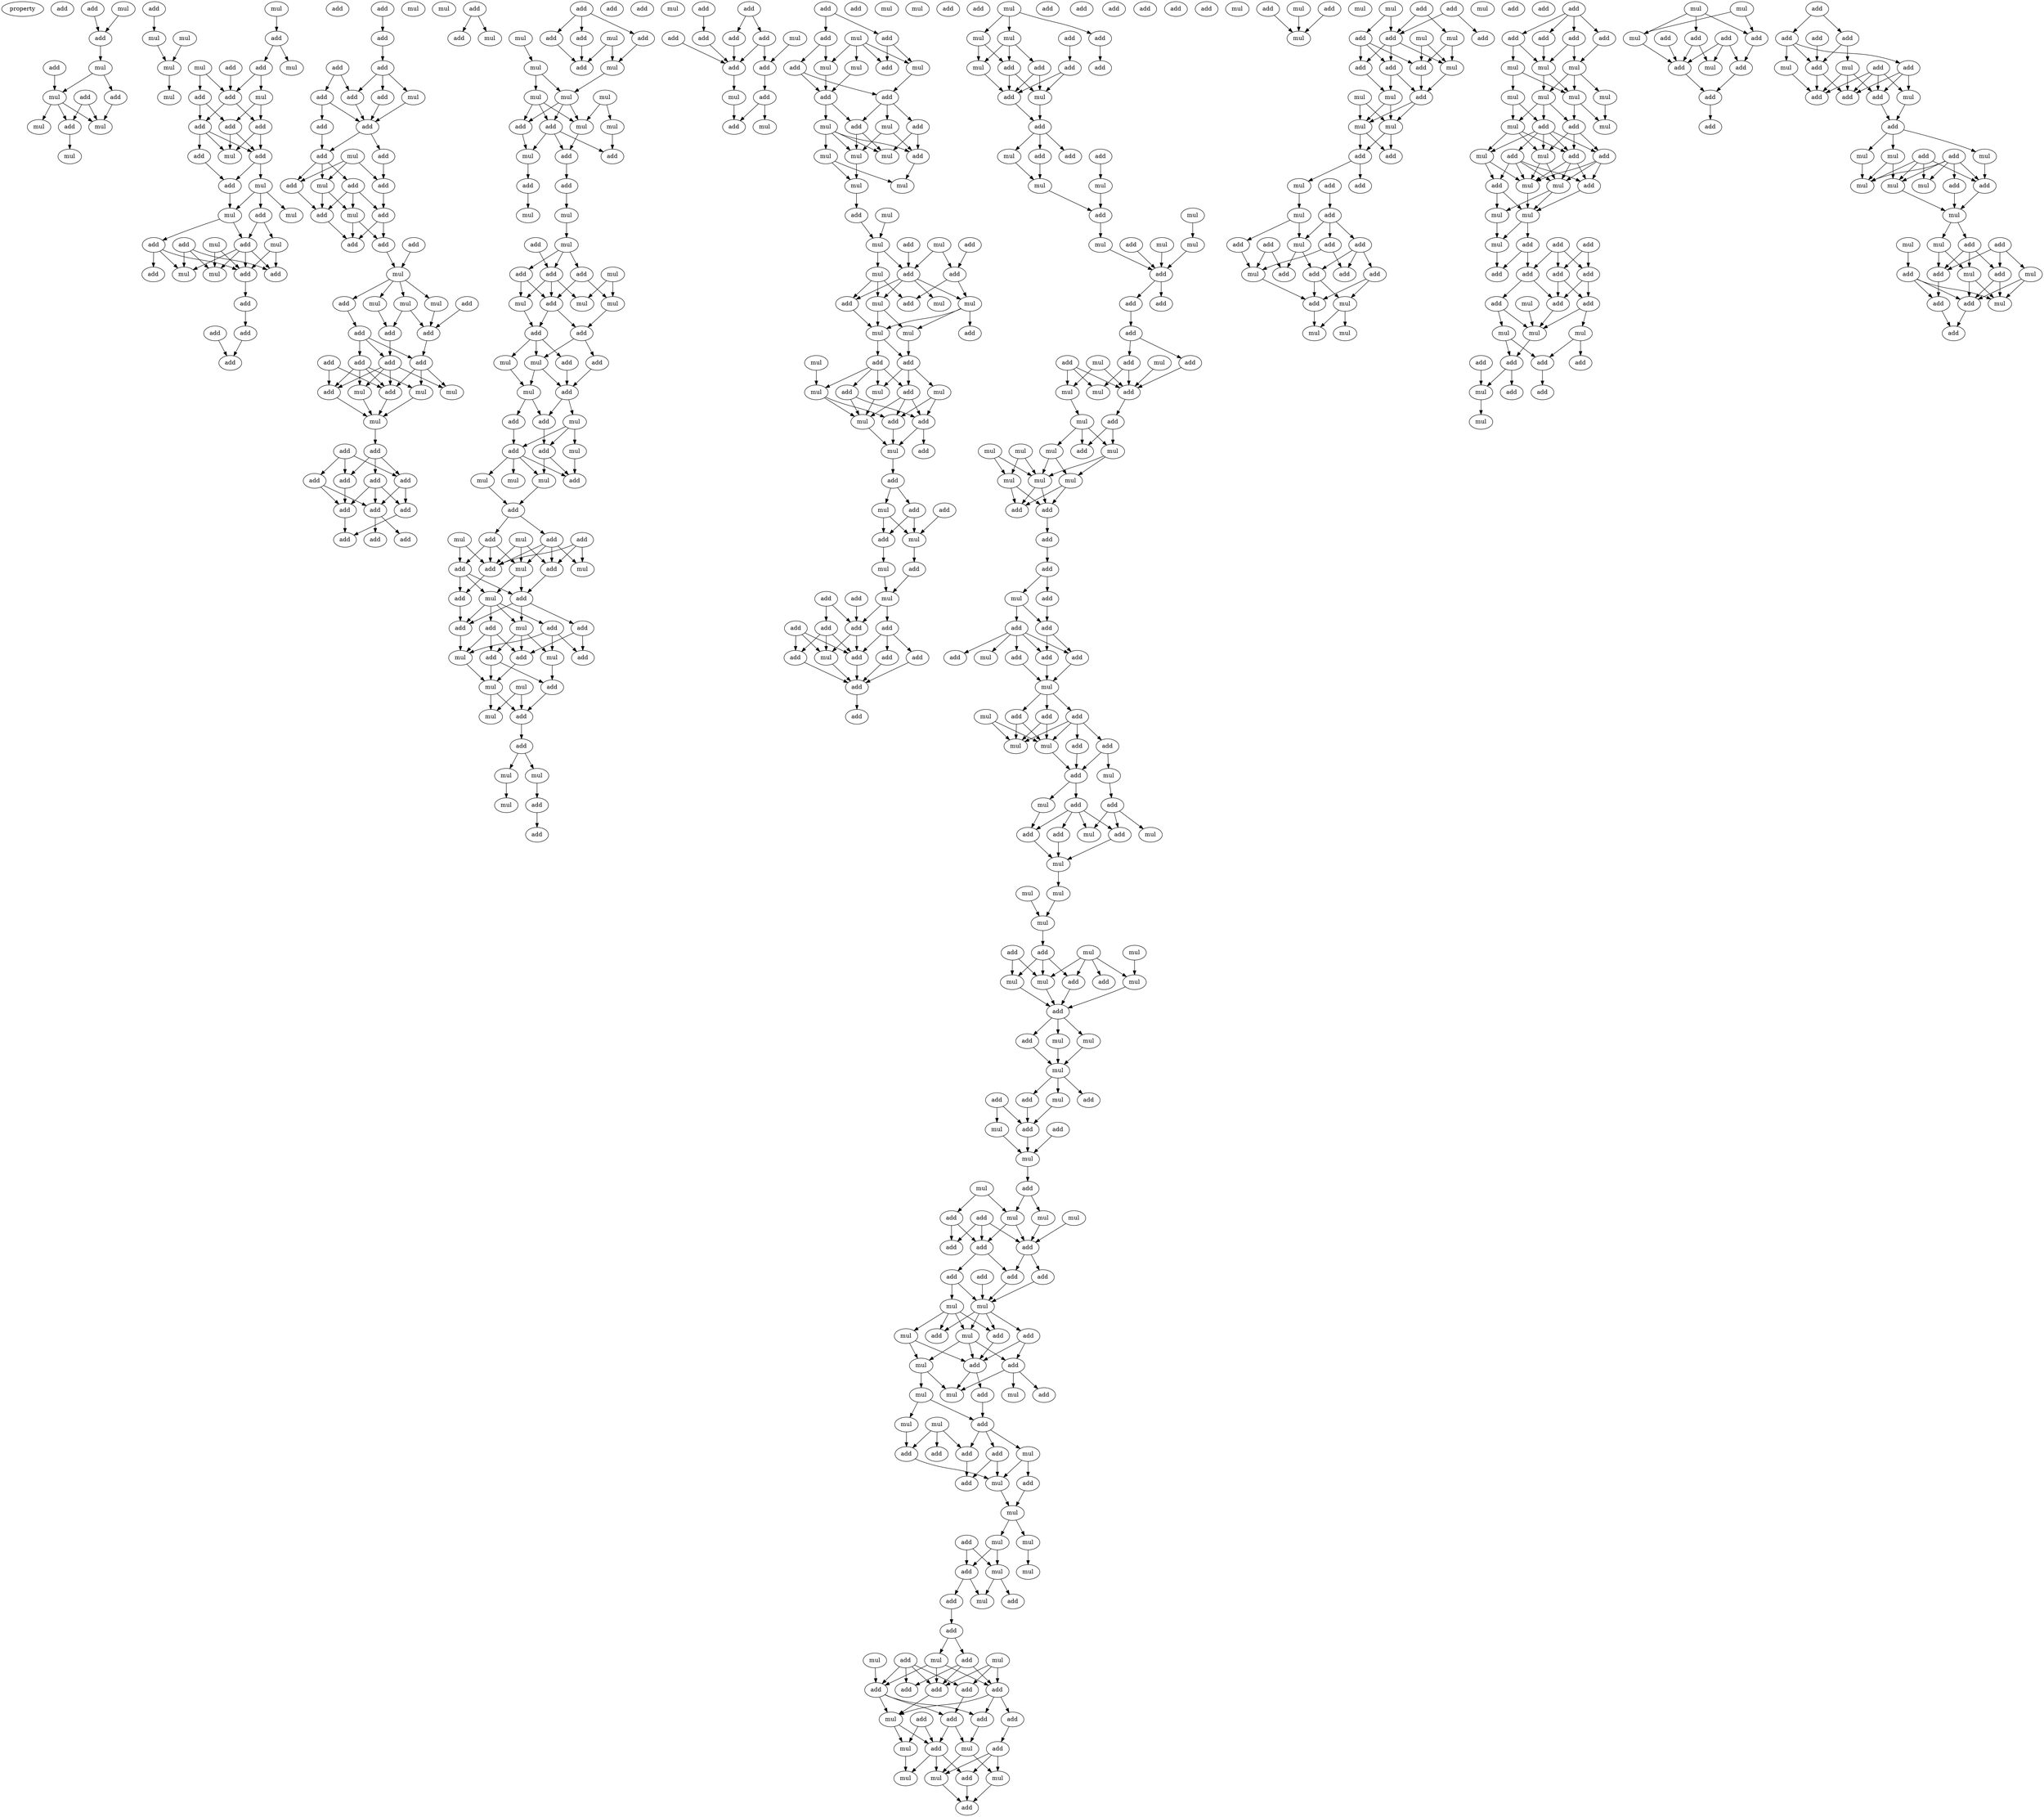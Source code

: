 digraph {
    node [fontcolor=black]
    property [mul=2,lf=1.2]
    0 [ label = add ];
    1 [ label = add ];
    2 [ label = mul ];
    3 [ label = add ];
    4 [ label = mul ];
    5 [ label = add ];
    6 [ label = mul ];
    7 [ label = add ];
    8 [ label = add ];
    9 [ label = mul ];
    10 [ label = mul ];
    11 [ label = add ];
    12 [ label = mul ];
    13 [ label = add ];
    14 [ label = mul ];
    15 [ label = mul ];
    16 [ label = mul ];
    17 [ label = mul ];
    18 [ label = add ];
    19 [ label = add ];
    20 [ label = mul ];
    21 [ label = add ];
    22 [ label = mul ];
    23 [ label = add ];
    24 [ label = mul ];
    25 [ label = add ];
    26 [ label = mul ];
    27 [ label = add ];
    28 [ label = add ];
    29 [ label = add ];
    30 [ label = add ];
    31 [ label = add ];
    32 [ label = add ];
    33 [ label = mul ];
    34 [ label = mul ];
    35 [ label = add ];
    36 [ label = mul ];
    37 [ label = add ];
    38 [ label = mul ];
    39 [ label = add ];
    40 [ label = add ];
    41 [ label = mul ];
    42 [ label = mul ];
    43 [ label = add ];
    44 [ label = add ];
    45 [ label = mul ];
    46 [ label = add ];
    47 [ label = add ];
    48 [ label = mul ];
    49 [ label = add ];
    50 [ label = add ];
    51 [ label = add ];
    52 [ label = add ];
    53 [ label = add ];
    54 [ label = add ];
    55 [ label = add ];
    56 [ label = add ];
    57 [ label = mul ];
    58 [ label = add ];
    59 [ label = add ];
    60 [ label = mul ];
    61 [ label = add ];
    62 [ label = add ];
    63 [ label = add ];
    64 [ label = add ];
    65 [ label = mul ];
    66 [ label = add ];
    67 [ label = add ];
    68 [ label = add ];
    69 [ label = mul ];
    70 [ label = add ];
    71 [ label = mul ];
    72 [ label = add ];
    73 [ label = add ];
    74 [ label = add ];
    75 [ label = add ];
    76 [ label = add ];
    77 [ label = mul ];
    78 [ label = mul ];
    79 [ label = add ];
    80 [ label = add ];
    81 [ label = mul ];
    82 [ label = mul ];
    83 [ label = add ];
    84 [ label = add ];
    85 [ label = add ];
    86 [ label = add ];
    87 [ label = add ];
    88 [ label = add ];
    89 [ label = add ];
    90 [ label = mul ];
    91 [ label = add ];
    92 [ label = add ];
    93 [ label = mul ];
    94 [ label = mul ];
    95 [ label = mul ];
    96 [ label = add ];
    97 [ label = add ];
    98 [ label = add ];
    99 [ label = add ];
    100 [ label = add ];
    101 [ label = add ];
    102 [ label = add ];
    103 [ label = add ];
    104 [ label = add ];
    105 [ label = mul ];
    106 [ label = add ];
    107 [ label = add ];
    108 [ label = add ];
    109 [ label = add ];
    110 [ label = add ];
    111 [ label = mul ];
    112 [ label = add ];
    113 [ label = add ];
    114 [ label = add ];
    115 [ label = add ];
    116 [ label = mul ];
    117 [ label = mul ];
    118 [ label = add ];
    119 [ label = mul ];
    120 [ label = mul ];
    121 [ label = mul ];
    122 [ label = mul ];
    123 [ label = mul ];
    124 [ label = add ];
    125 [ label = add ];
    126 [ label = mul ];
    127 [ label = mul ];
    128 [ label = add ];
    129 [ label = add ];
    130 [ label = add ];
    131 [ label = mul ];
    132 [ label = add ];
    133 [ label = add ];
    134 [ label = mul ];
    135 [ label = mul ];
    136 [ label = mul ];
    137 [ label = add ];
    138 [ label = mul ];
    139 [ label = add ];
    140 [ label = add ];
    141 [ label = add ];
    142 [ label = add ];
    143 [ label = mul ];
    144 [ label = add ];
    145 [ label = mul ];
    146 [ label = mul ];
    147 [ label = add ];
    148 [ label = add ];
    149 [ label = mul ];
    150 [ label = add ];
    151 [ label = add ];
    152 [ label = mul ];
    153 [ label = mul ];
    154 [ label = add ];
    155 [ label = add ];
    156 [ label = add ];
    157 [ label = mul ];
    158 [ label = add ];
    159 [ label = add ];
    160 [ label = mul ];
    161 [ label = add ];
    162 [ label = mul ];
    163 [ label = mul ];
    164 [ label = mul ];
    165 [ label = add ];
    166 [ label = mul ];
    167 [ label = add ];
    168 [ label = add ];
    169 [ label = mul ];
    170 [ label = add ];
    171 [ label = mul ];
    172 [ label = add ];
    173 [ label = mul ];
    174 [ label = add ];
    175 [ label = add ];
    176 [ label = add ];
    177 [ label = add ];
    178 [ label = mul ];
    179 [ label = add ];
    180 [ label = add ];
    181 [ label = mul ];
    182 [ label = add ];
    183 [ label = add ];
    184 [ label = mul ];
    185 [ label = add ];
    186 [ label = add ];
    187 [ label = mul ];
    188 [ label = add ];
    189 [ label = mul ];
    190 [ label = mul ];
    191 [ label = add ];
    192 [ label = mul ];
    193 [ label = add ];
    194 [ label = add ];
    195 [ label = mul ];
    196 [ label = mul ];
    197 [ label = mul ];
    198 [ label = mul ];
    199 [ label = add ];
    200 [ label = add ];
    201 [ label = add ];
    202 [ label = add ];
    203 [ label = add ];
    204 [ label = add ];
    205 [ label = mul ];
    206 [ label = add ];
    207 [ label = add ];
    208 [ label = add ];
    209 [ label = add ];
    210 [ label = add ];
    211 [ label = mul ];
    212 [ label = mul ];
    213 [ label = add ];
    214 [ label = add ];
    215 [ label = add ];
    216 [ label = mul ];
    217 [ label = add ];
    218 [ label = mul ];
    219 [ label = mul ];
    220 [ label = mul ];
    221 [ label = add ];
    222 [ label = add ];
    223 [ label = add ];
    224 [ label = add ];
    225 [ label = add ];
    226 [ label = mul ];
    227 [ label = mul ];
    228 [ label = add ];
    229 [ label = mul ];
    230 [ label = mul ];
    231 [ label = add ];
    232 [ label = mul ];
    233 [ label = mul ];
    234 [ label = mul ];
    235 [ label = add ];
    236 [ label = mul ];
    237 [ label = mul ];
    238 [ label = add ];
    239 [ label = mul ];
    240 [ label = add ];
    241 [ label = add ];
    242 [ label = mul ];
    243 [ label = add ];
    244 [ label = add ];
    245 [ label = mul ];
    246 [ label = mul ];
    247 [ label = add ];
    248 [ label = mul ];
    249 [ label = add ];
    250 [ label = mul ];
    251 [ label = mul ];
    252 [ label = add ];
    253 [ label = mul ];
    254 [ label = add ];
    255 [ label = add ];
    256 [ label = add ];
    257 [ label = add ];
    258 [ label = mul ];
    259 [ label = mul ];
    260 [ label = mul ];
    261 [ label = mul ];
    262 [ label = add ];
    263 [ label = add ];
    264 [ label = mul ];
    265 [ label = mul ];
    266 [ label = add ];
    267 [ label = add ];
    268 [ label = mul ];
    269 [ label = add ];
    270 [ label = add ];
    271 [ label = add ];
    272 [ label = mul ];
    273 [ label = mul ];
    274 [ label = add ];
    275 [ label = mul ];
    276 [ label = mul ];
    277 [ label = add ];
    278 [ label = add ];
    279 [ label = add ];
    280 [ label = add ];
    281 [ label = add ];
    282 [ label = add ];
    283 [ label = add ];
    284 [ label = add ];
    285 [ label = add ];
    286 [ label = mul ];
    287 [ label = add ];
    288 [ label = add ];
    289 [ label = add ];
    290 [ label = add ];
    291 [ label = add ];
    292 [ label = mul ];
    293 [ label = add ];
    294 [ label = add ];
    295 [ label = mul ];
    296 [ label = mul ];
    297 [ label = add ];
    298 [ label = mul ];
    299 [ label = add ];
    300 [ label = add ];
    301 [ label = add ];
    302 [ label = add ];
    303 [ label = mul ];
    304 [ label = add ];
    305 [ label = add ];
    306 [ label = mul ];
    307 [ label = add ];
    308 [ label = add ];
    309 [ label = add ];
    310 [ label = mul ];
    311 [ label = mul ];
    312 [ label = add ];
    313 [ label = mul ];
    314 [ label = mul ];
    315 [ label = add ];
    316 [ label = mul ];
    317 [ label = mul ];
    318 [ label = add ];
    319 [ label = add ];
    320 [ label = add ];
    321 [ label = add ];
    322 [ label = mul ];
    323 [ label = mul ];
    324 [ label = add ];
    325 [ label = add ];
    326 [ label = add ];
    327 [ label = mul ];
    328 [ label = mul ];
    329 [ label = add ];
    330 [ label = add ];
    331 [ label = mul ];
    332 [ label = mul ];
    333 [ label = mul ];
    334 [ label = add ];
    335 [ label = mul ];
    336 [ label = mul ];
    337 [ label = mul ];
    338 [ label = mul ];
    339 [ label = mul ];
    340 [ label = add ];
    341 [ label = add ];
    342 [ label = add ];
    343 [ label = add ];
    344 [ label = add ];
    345 [ label = add ];
    346 [ label = mul ];
    347 [ label = add ];
    348 [ label = add ];
    349 [ label = mul ];
    350 [ label = add ];
    351 [ label = add ];
    352 [ label = add ];
    353 [ label = add ];
    354 [ label = mul ];
    355 [ label = add ];
    356 [ label = add ];
    357 [ label = add ];
    358 [ label = add ];
    359 [ label = mul ];
    360 [ label = mul ];
    361 [ label = add ];
    362 [ label = mul ];
    363 [ label = add ];
    364 [ label = mul ];
    365 [ label = add ];
    366 [ label = add ];
    367 [ label = add ];
    368 [ label = mul ];
    369 [ label = add ];
    370 [ label = mul ];
    371 [ label = add ];
    372 [ label = add ];
    373 [ label = mul ];
    374 [ label = mul ];
    375 [ label = mul ];
    376 [ label = mul ];
    377 [ label = mul ];
    378 [ label = add ];
    379 [ label = mul ];
    380 [ label = mul ];
    381 [ label = add ];
    382 [ label = add ];
    383 [ label = mul ];
    384 [ label = mul ];
    385 [ label = add ];
    386 [ label = add ];
    387 [ label = mul ];
    388 [ label = add ];
    389 [ label = add ];
    390 [ label = mul ];
    391 [ label = add ];
    392 [ label = mul ];
    393 [ label = mul ];
    394 [ label = add ];
    395 [ label = mul ];
    396 [ label = add ];
    397 [ label = add ];
    398 [ label = mul ];
    399 [ label = add ];
    400 [ label = add ];
    401 [ label = mul ];
    402 [ label = add ];
    403 [ label = mul ];
    404 [ label = add ];
    405 [ label = mul ];
    406 [ label = add ];
    407 [ label = mul ];
    408 [ label = add ];
    409 [ label = mul ];
    410 [ label = add ];
    411 [ label = add ];
    412 [ label = add ];
    413 [ label = add ];
    414 [ label = add ];
    415 [ label = add ];
    416 [ label = add ];
    417 [ label = mul ];
    418 [ label = mul ];
    419 [ label = mul ];
    420 [ label = add ];
    421 [ label = add ];
    422 [ label = add ];
    423 [ label = mul ];
    424 [ label = add ];
    425 [ label = add ];
    426 [ label = mul ];
    427 [ label = add ];
    428 [ label = add ];
    429 [ label = mul ];
    430 [ label = mul ];
    431 [ label = mul ];
    432 [ label = mul ];
    433 [ label = add ];
    434 [ label = mul ];
    435 [ label = add ];
    436 [ label = add ];
    437 [ label = add ];
    438 [ label = add ];
    439 [ label = mul ];
    440 [ label = mul ];
    441 [ label = add ];
    442 [ label = add ];
    443 [ label = mul ];
    444 [ label = mul ];
    445 [ label = mul ];
    446 [ label = mul ];
    447 [ label = add ];
    448 [ label = mul ];
    449 [ label = mul ];
    450 [ label = add ];
    451 [ label = add ];
    452 [ label = add ];
    453 [ label = mul ];
    454 [ label = add ];
    455 [ label = mul ];
    456 [ label = mul ];
    457 [ label = mul ];
    458 [ label = add ];
    459 [ label = add ];
    460 [ label = add ];
    461 [ label = add ];
    462 [ label = add ];
    463 [ label = add ];
    464 [ label = add ];
    465 [ label = add ];
    466 [ label = add ];
    467 [ label = mul ];
    468 [ label = add ];
    469 [ label = add ];
    470 [ label = mul ];
    471 [ label = add ];
    472 [ label = mul ];
    473 [ label = add ];
    474 [ label = mul ];
    475 [ label = mul ];
    476 [ label = mul ];
    477 [ label = add ];
    478 [ label = add ];
    479 [ label = add ];
    480 [ label = mul ];
    481 [ label = add ];
    482 [ label = mul ];
    483 [ label = mul ];
    484 [ label = add ];
    485 [ label = mul ];
    486 [ label = add ];
    487 [ label = mul ];
    488 [ label = mul ];
    489 [ label = add ];
    490 [ label = add ];
    491 [ label = add ];
    492 [ label = add ];
    493 [ label = add ];
    494 [ label = add ];
    495 [ label = mul ];
    496 [ label = mul ];
    497 [ label = mul ];
    498 [ label = add ];
    499 [ label = mul ];
    500 [ label = mul ];
    501 [ label = add ];
    502 [ label = mul ];
    503 [ label = add ];
    504 [ label = add ];
    505 [ label = add ];
    506 [ label = mul ];
    507 [ label = add ];
    508 [ label = mul ];
    509 [ label = add ];
    510 [ label = add ];
    511 [ label = add ];
    512 [ label = add ];
    513 [ label = add ];
    514 [ label = mul ];
    515 [ label = mul ];
    516 [ label = add ];
    517 [ label = add ];
    518 [ label = add ];
    519 [ label = add ];
    520 [ label = mul ];
    521 [ label = add ];
    522 [ label = mul ];
    523 [ label = mul ];
    524 [ label = add ];
    525 [ label = add ];
    526 [ label = add ];
    527 [ label = add ];
    528 [ label = add ];
    529 [ label = add ];
    530 [ label = mul ];
    531 [ label = mul ];
    532 [ label = mul ];
    533 [ label = mul ];
    534 [ label = mul ];
    535 [ label = mul ];
    536 [ label = mul ];
    537 [ label = mul ];
    538 [ label = add ];
    539 [ label = mul ];
    540 [ label = add ];
    541 [ label = mul ];
    542 [ label = add ];
    543 [ label = add ];
    544 [ label = mul ];
    545 [ label = add ];
    546 [ label = add ];
    547 [ label = mul ];
    548 [ label = mul ];
    549 [ label = add ];
    550 [ label = mul ];
    551 [ label = mul ];
    552 [ label = add ];
    553 [ label = mul ];
    554 [ label = add ];
    555 [ label = add ];
    556 [ label = add ];
    557 [ label = add ];
    558 [ label = add ];
    559 [ label = add ];
    560 [ label = add ];
    561 [ label = mul ];
    562 [ label = add ];
    563 [ label = add ];
    564 [ label = mul ];
    565 [ label = mul ];
    566 [ label = mul ];
    567 [ label = add ];
    568 [ label = add ];
    569 [ label = add ];
    570 [ label = add ];
    571 [ label = mul ];
    572 [ label = add ];
    573 [ label = add ];
    574 [ label = mul ];
    575 [ label = mul ];
    576 [ label = mul ];
    577 [ label = mul ];
    578 [ label = add ];
    579 [ label = add ];
    580 [ label = add ];
    581 [ label = add ];
    582 [ label = add ];
    583 [ label = mul ];
    584 [ label = add ];
    585 [ label = add ];
    586 [ label = add ];
    587 [ label = add ];
    588 [ label = add ];
    589 [ label = add ];
    590 [ label = add ];
    591 [ label = add ];
    592 [ label = mul ];
    593 [ label = mul ];
    594 [ label = add ];
    595 [ label = add ];
    596 [ label = mul ];
    597 [ label = add ];
    598 [ label = add ];
    599 [ label = add ];
    600 [ label = add ];
    601 [ label = add ];
    602 [ label = mul ];
    603 [ label = mul ];
    604 [ label = add ];
    605 [ label = mul ];
    606 [ label = mul ];
    607 [ label = mul ];
    608 [ label = add ];
    609 [ label = mul ];
    610 [ label = add ];
    611 [ label = mul ];
    612 [ label = mul ];
    613 [ label = add ];
    614 [ label = mul ];
    615 [ label = add ];
    616 [ label = mul ];
    617 [ label = add ];
    618 [ label = add ];
    619 [ label = mul ];
    620 [ label = add ];
    621 [ label = add ];
    622 [ label = mul ];
    623 [ label = add ];
    624 [ label = add ];
    1 -> 3 [ name = 0 ];
    2 -> 3 [ name = 1 ];
    3 -> 4 [ name = 2 ];
    4 -> 6 [ name = 3 ];
    4 -> 7 [ name = 4 ];
    5 -> 6 [ name = 5 ];
    6 -> 9 [ name = 6 ];
    6 -> 10 [ name = 7 ];
    6 -> 11 [ name = 8 ];
    7 -> 10 [ name = 9 ];
    8 -> 10 [ name = 10 ];
    8 -> 11 [ name = 11 ];
    11 -> 12 [ name = 12 ];
    13 -> 15 [ name = 13 ];
    14 -> 16 [ name = 14 ];
    15 -> 16 [ name = 15 ];
    16 -> 20 [ name = 16 ];
    17 -> 19 [ name = 17 ];
    19 -> 21 [ name = 18 ];
    19 -> 24 [ name = 19 ];
    21 -> 25 [ name = 20 ];
    21 -> 26 [ name = 21 ];
    22 -> 25 [ name = 22 ];
    22 -> 27 [ name = 23 ];
    23 -> 25 [ name = 24 ];
    25 -> 28 [ name = 25 ];
    25 -> 29 [ name = 26 ];
    26 -> 29 [ name = 27 ];
    26 -> 30 [ name = 28 ];
    27 -> 28 [ name = 29 ];
    27 -> 30 [ name = 30 ];
    28 -> 31 [ name = 31 ];
    28 -> 32 [ name = 32 ];
    28 -> 33 [ name = 33 ];
    29 -> 31 [ name = 34 ];
    29 -> 33 [ name = 35 ];
    30 -> 31 [ name = 36 ];
    30 -> 33 [ name = 37 ];
    31 -> 34 [ name = 38 ];
    31 -> 35 [ name = 39 ];
    32 -> 35 [ name = 40 ];
    34 -> 36 [ name = 41 ];
    34 -> 37 [ name = 42 ];
    34 -> 38 [ name = 43 ];
    35 -> 38 [ name = 44 ];
    37 -> 41 [ name = 45 ];
    37 -> 43 [ name = 46 ];
    38 -> 40 [ name = 47 ];
    38 -> 43 [ name = 48 ];
    39 -> 45 [ name = 49 ];
    39 -> 46 [ name = 50 ];
    39 -> 48 [ name = 51 ];
    40 -> 44 [ name = 52 ];
    40 -> 45 [ name = 53 ];
    40 -> 47 [ name = 54 ];
    41 -> 46 [ name = 55 ];
    41 -> 47 [ name = 56 ];
    42 -> 47 [ name = 57 ];
    42 -> 48 [ name = 58 ];
    43 -> 45 [ name = 59 ];
    43 -> 46 [ name = 60 ];
    43 -> 47 [ name = 61 ];
    43 -> 48 [ name = 62 ];
    47 -> 49 [ name = 63 ];
    49 -> 52 [ name = 64 ];
    50 -> 54 [ name = 65 ];
    51 -> 53 [ name = 66 ];
    52 -> 53 [ name = 67 ];
    54 -> 56 [ name = 68 ];
    55 -> 59 [ name = 69 ];
    55 -> 61 [ name = 70 ];
    56 -> 57 [ name = 71 ];
    56 -> 58 [ name = 72 ];
    56 -> 61 [ name = 73 ];
    57 -> 62 [ name = 74 ];
    58 -> 62 [ name = 75 ];
    59 -> 62 [ name = 76 ];
    59 -> 63 [ name = 77 ];
    61 -> 62 [ name = 78 ];
    62 -> 64 [ name = 79 ];
    62 -> 66 [ name = 80 ];
    63 -> 64 [ name = 81 ];
    64 -> 67 [ name = 82 ];
    64 -> 69 [ name = 83 ];
    64 -> 70 [ name = 84 ];
    65 -> 67 [ name = 85 ];
    65 -> 68 [ name = 86 ];
    65 -> 69 [ name = 87 ];
    66 -> 68 [ name = 88 ];
    67 -> 73 [ name = 89 ];
    68 -> 72 [ name = 90 ];
    69 -> 71 [ name = 91 ];
    69 -> 73 [ name = 92 ];
    70 -> 71 [ name = 93 ];
    70 -> 72 [ name = 94 ];
    70 -> 73 [ name = 95 ];
    71 -> 74 [ name = 96 ];
    71 -> 76 [ name = 97 ];
    72 -> 74 [ name = 98 ];
    72 -> 76 [ name = 99 ];
    73 -> 76 [ name = 100 ];
    74 -> 77 [ name = 101 ];
    75 -> 77 [ name = 102 ];
    77 -> 78 [ name = 103 ];
    77 -> 80 [ name = 104 ];
    77 -> 81 [ name = 105 ];
    77 -> 82 [ name = 106 ];
    78 -> 83 [ name = 107 ];
    78 -> 85 [ name = 108 ];
    79 -> 83 [ name = 109 ];
    80 -> 84 [ name = 110 ];
    81 -> 83 [ name = 111 ];
    82 -> 85 [ name = 112 ];
    83 -> 86 [ name = 113 ];
    84 -> 86 [ name = 114 ];
    84 -> 88 [ name = 115 ];
    84 -> 89 [ name = 116 ];
    85 -> 89 [ name = 117 ];
    86 -> 90 [ name = 118 ];
    86 -> 92 [ name = 119 ];
    86 -> 94 [ name = 120 ];
    87 -> 91 [ name = 121 ];
    87 -> 92 [ name = 122 ];
    88 -> 90 [ name = 123 ];
    88 -> 91 [ name = 124 ];
    88 -> 92 [ name = 125 ];
    88 -> 93 [ name = 126 ];
    89 -> 91 [ name = 127 ];
    89 -> 92 [ name = 128 ];
    89 -> 93 [ name = 129 ];
    89 -> 94 [ name = 130 ];
    90 -> 95 [ name = 131 ];
    91 -> 95 [ name = 132 ];
    92 -> 95 [ name = 133 ];
    93 -> 95 [ name = 134 ];
    95 -> 96 [ name = 135 ];
    96 -> 98 [ name = 136 ];
    96 -> 100 [ name = 137 ];
    96 -> 101 [ name = 138 ];
    97 -> 98 [ name = 139 ];
    97 -> 99 [ name = 140 ];
    97 -> 101 [ name = 141 ];
    98 -> 104 [ name = 142 ];
    99 -> 102 [ name = 143 ];
    99 -> 104 [ name = 144 ];
    100 -> 102 [ name = 145 ];
    100 -> 103 [ name = 146 ];
    100 -> 104 [ name = 147 ];
    101 -> 102 [ name = 148 ];
    101 -> 103 [ name = 149 ];
    102 -> 107 [ name = 150 ];
    102 -> 108 [ name = 151 ];
    103 -> 106 [ name = 152 ];
    104 -> 106 [ name = 153 ];
    109 -> 110 [ name = 154 ];
    109 -> 111 [ name = 155 ];
    112 -> 113 [ name = 156 ];
    112 -> 114 [ name = 157 ];
    112 -> 115 [ name = 158 ];
    113 -> 118 [ name = 159 ];
    114 -> 118 [ name = 160 ];
    115 -> 119 [ name = 161 ];
    116 -> 118 [ name = 162 ];
    116 -> 119 [ name = 163 ];
    117 -> 120 [ name = 164 ];
    119 -> 122 [ name = 165 ];
    120 -> 121 [ name = 166 ];
    120 -> 122 [ name = 167 ];
    121 -> 124 [ name = 168 ];
    121 -> 126 [ name = 169 ];
    121 -> 128 [ name = 170 ];
    122 -> 124 [ name = 171 ];
    122 -> 126 [ name = 172 ];
    122 -> 128 [ name = 173 ];
    123 -> 126 [ name = 174 ];
    123 -> 127 [ name = 175 ];
    124 -> 129 [ name = 176 ];
    124 -> 130 [ name = 177 ];
    124 -> 131 [ name = 178 ];
    126 -> 129 [ name = 179 ];
    127 -> 130 [ name = 180 ];
    128 -> 131 [ name = 181 ];
    129 -> 132 [ name = 182 ];
    131 -> 133 [ name = 183 ];
    132 -> 135 [ name = 184 ];
    133 -> 134 [ name = 185 ];
    135 -> 136 [ name = 186 ];
    136 -> 139 [ name = 187 ];
    136 -> 140 [ name = 188 ];
    136 -> 141 [ name = 189 ];
    137 -> 139 [ name = 190 ];
    138 -> 143 [ name = 191 ];
    138 -> 145 [ name = 192 ];
    139 -> 144 [ name = 193 ];
    139 -> 145 [ name = 194 ];
    139 -> 146 [ name = 195 ];
    140 -> 143 [ name = 196 ];
    140 -> 144 [ name = 197 ];
    141 -> 144 [ name = 198 ];
    141 -> 146 [ name = 199 ];
    143 -> 148 [ name = 200 ];
    144 -> 147 [ name = 201 ];
    144 -> 148 [ name = 202 ];
    146 -> 147 [ name = 203 ];
    147 -> 149 [ name = 204 ];
    147 -> 151 [ name = 205 ];
    147 -> 152 [ name = 206 ];
    148 -> 149 [ name = 207 ];
    148 -> 150 [ name = 208 ];
    149 -> 153 [ name = 209 ];
    149 -> 154 [ name = 210 ];
    150 -> 154 [ name = 211 ];
    151 -> 154 [ name = 212 ];
    152 -> 153 [ name = 213 ];
    153 -> 155 [ name = 214 ];
    153 -> 156 [ name = 215 ];
    154 -> 156 [ name = 216 ];
    154 -> 157 [ name = 217 ];
    155 -> 158 [ name = 218 ];
    156 -> 159 [ name = 219 ];
    157 -> 158 [ name = 220 ];
    157 -> 159 [ name = 221 ];
    157 -> 160 [ name = 222 ];
    158 -> 161 [ name = 223 ];
    158 -> 162 [ name = 224 ];
    158 -> 163 [ name = 225 ];
    158 -> 164 [ name = 226 ];
    159 -> 161 [ name = 227 ];
    159 -> 164 [ name = 228 ];
    160 -> 161 [ name = 229 ];
    163 -> 165 [ name = 230 ];
    164 -> 165 [ name = 231 ];
    165 -> 167 [ name = 232 ];
    165 -> 168 [ name = 233 ];
    166 -> 172 [ name = 234 ];
    166 -> 175 [ name = 235 ];
    167 -> 171 [ name = 236 ];
    167 -> 173 [ name = 237 ];
    167 -> 174 [ name = 238 ];
    167 -> 175 [ name = 239 ];
    168 -> 171 [ name = 240 ];
    168 -> 172 [ name = 241 ];
    168 -> 175 [ name = 242 ];
    169 -> 171 [ name = 243 ];
    169 -> 174 [ name = 244 ];
    169 -> 175 [ name = 245 ];
    170 -> 173 [ name = 246 ];
    170 -> 174 [ name = 247 ];
    170 -> 175 [ name = 248 ];
    171 -> 176 [ name = 249 ];
    171 -> 178 [ name = 250 ];
    172 -> 176 [ name = 251 ];
    172 -> 177 [ name = 252 ];
    172 -> 178 [ name = 253 ];
    174 -> 176 [ name = 254 ];
    175 -> 177 [ name = 255 ];
    176 -> 179 [ name = 256 ];
    176 -> 180 [ name = 257 ];
    176 -> 181 [ name = 258 ];
    177 -> 179 [ name = 259 ];
    178 -> 179 [ name = 260 ];
    178 -> 181 [ name = 261 ];
    178 -> 182 [ name = 262 ];
    178 -> 183 [ name = 263 ];
    179 -> 184 [ name = 264 ];
    180 -> 185 [ name = 265 ];
    180 -> 188 [ name = 266 ];
    181 -> 186 [ name = 267 ];
    181 -> 187 [ name = 268 ];
    181 -> 188 [ name = 269 ];
    182 -> 184 [ name = 270 ];
    182 -> 185 [ name = 271 ];
    182 -> 187 [ name = 272 ];
    183 -> 184 [ name = 273 ];
    183 -> 186 [ name = 274 ];
    183 -> 188 [ name = 275 ];
    184 -> 190 [ name = 276 ];
    186 -> 190 [ name = 277 ];
    186 -> 191 [ name = 278 ];
    187 -> 191 [ name = 279 ];
    188 -> 190 [ name = 280 ];
    189 -> 192 [ name = 281 ];
    189 -> 193 [ name = 282 ];
    190 -> 192 [ name = 283 ];
    190 -> 193 [ name = 284 ];
    191 -> 193 [ name = 285 ];
    193 -> 194 [ name = 286 ];
    194 -> 195 [ name = 287 ];
    194 -> 196 [ name = 288 ];
    195 -> 197 [ name = 289 ];
    196 -> 199 [ name = 290 ];
    199 -> 200 [ name = 291 ];
    201 -> 203 [ name = 292 ];
    201 -> 206 [ name = 293 ];
    202 -> 207 [ name = 294 ];
    203 -> 208 [ name = 295 ];
    204 -> 208 [ name = 296 ];
    205 -> 209 [ name = 297 ];
    206 -> 208 [ name = 298 ];
    206 -> 209 [ name = 299 ];
    207 -> 208 [ name = 300 ];
    208 -> 211 [ name = 301 ];
    209 -> 210 [ name = 302 ];
    210 -> 212 [ name = 303 ];
    210 -> 213 [ name = 304 ];
    211 -> 213 [ name = 305 ];
    214 -> 215 [ name = 306 ];
    214 -> 217 [ name = 307 ];
    215 -> 220 [ name = 308 ];
    215 -> 221 [ name = 309 ];
    216 -> 218 [ name = 310 ];
    216 -> 219 [ name = 311 ];
    216 -> 220 [ name = 312 ];
    216 -> 221 [ name = 313 ];
    217 -> 219 [ name = 314 ];
    217 -> 222 [ name = 315 ];
    218 -> 223 [ name = 316 ];
    219 -> 223 [ name = 317 ];
    220 -> 224 [ name = 318 ];
    222 -> 223 [ name = 319 ];
    222 -> 224 [ name = 320 ];
    223 -> 227 [ name = 321 ];
    223 -> 228 [ name = 322 ];
    224 -> 225 [ name = 323 ];
    224 -> 226 [ name = 324 ];
    224 -> 228 [ name = 325 ];
    225 -> 231 [ name = 326 ];
    225 -> 232 [ name = 327 ];
    226 -> 229 [ name = 328 ];
    226 -> 231 [ name = 329 ];
    227 -> 229 [ name = 330 ];
    227 -> 230 [ name = 331 ];
    227 -> 231 [ name = 332 ];
    227 -> 232 [ name = 333 ];
    228 -> 229 [ name = 334 ];
    228 -> 232 [ name = 335 ];
    229 -> 233 [ name = 336 ];
    230 -> 233 [ name = 337 ];
    230 -> 234 [ name = 338 ];
    231 -> 234 [ name = 339 ];
    233 -> 235 [ name = 340 ];
    235 -> 237 [ name = 341 ];
    236 -> 237 [ name = 342 ];
    237 -> 242 [ name = 343 ];
    237 -> 243 [ name = 344 ];
    238 -> 244 [ name = 345 ];
    239 -> 243 [ name = 346 ];
    239 -> 244 [ name = 347 ];
    241 -> 243 [ name = 348 ];
    242 -> 247 [ name = 349 ];
    242 -> 248 [ name = 350 ];
    242 -> 249 [ name = 351 ];
    243 -> 245 [ name = 352 ];
    243 -> 246 [ name = 353 ];
    243 -> 247 [ name = 354 ];
    243 -> 248 [ name = 355 ];
    244 -> 245 [ name = 356 ];
    244 -> 249 [ name = 357 ];
    245 -> 250 [ name = 358 ];
    245 -> 251 [ name = 359 ];
    245 -> 252 [ name = 360 ];
    247 -> 250 [ name = 361 ];
    248 -> 250 [ name = 362 ];
    248 -> 251 [ name = 363 ];
    250 -> 254 [ name = 364 ];
    250 -> 255 [ name = 365 ];
    251 -> 254 [ name = 366 ];
    253 -> 258 [ name = 367 ];
    254 -> 256 [ name = 368 ];
    254 -> 259 [ name = 369 ];
    254 -> 260 [ name = 370 ];
    255 -> 256 [ name = 371 ];
    255 -> 257 [ name = 372 ];
    255 -> 258 [ name = 373 ];
    255 -> 260 [ name = 374 ];
    256 -> 261 [ name = 375 ];
    256 -> 262 [ name = 376 ];
    256 -> 263 [ name = 377 ];
    257 -> 261 [ name = 378 ];
    257 -> 263 [ name = 379 ];
    258 -> 261 [ name = 380 ];
    258 -> 262 [ name = 381 ];
    259 -> 262 [ name = 382 ];
    259 -> 263 [ name = 383 ];
    260 -> 261 [ name = 384 ];
    261 -> 264 [ name = 385 ];
    262 -> 264 [ name = 386 ];
    263 -> 264 [ name = 387 ];
    263 -> 266 [ name = 388 ];
    264 -> 267 [ name = 389 ];
    267 -> 268 [ name = 390 ];
    267 -> 269 [ name = 391 ];
    268 -> 271 [ name = 392 ];
    268 -> 272 [ name = 393 ];
    269 -> 271 [ name = 394 ];
    269 -> 272 [ name = 395 ];
    270 -> 272 [ name = 396 ];
    271 -> 273 [ name = 397 ];
    272 -> 274 [ name = 398 ];
    273 -> 276 [ name = 399 ];
    274 -> 276 [ name = 400 ];
    276 -> 280 [ name = 401 ];
    276 -> 282 [ name = 402 ];
    277 -> 282 [ name = 403 ];
    278 -> 281 [ name = 404 ];
    278 -> 282 [ name = 405 ];
    279 -> 283 [ name = 406 ];
    279 -> 285 [ name = 407 ];
    279 -> 286 [ name = 408 ];
    280 -> 284 [ name = 409 ];
    280 -> 285 [ name = 410 ];
    280 -> 287 [ name = 411 ];
    281 -> 283 [ name = 412 ];
    281 -> 285 [ name = 413 ];
    281 -> 286 [ name = 414 ];
    282 -> 285 [ name = 415 ];
    282 -> 286 [ name = 416 ];
    283 -> 288 [ name = 417 ];
    284 -> 288 [ name = 418 ];
    285 -> 288 [ name = 419 ];
    286 -> 288 [ name = 420 ];
    287 -> 288 [ name = 421 ];
    288 -> 289 [ name = 422 ];
    292 -> 294 [ name = 423 ];
    292 -> 295 [ name = 424 ];
    292 -> 296 [ name = 425 ];
    293 -> 301 [ name = 426 ];
    294 -> 297 [ name = 427 ];
    295 -> 298 [ name = 428 ];
    295 -> 299 [ name = 429 ];
    296 -> 298 [ name = 430 ];
    296 -> 299 [ name = 431 ];
    296 -> 300 [ name = 432 ];
    298 -> 304 [ name = 433 ];
    299 -> 303 [ name = 434 ];
    299 -> 304 [ name = 435 ];
    300 -> 303 [ name = 436 ];
    300 -> 304 [ name = 437 ];
    301 -> 303 [ name = 438 ];
    301 -> 304 [ name = 439 ];
    303 -> 305 [ name = 440 ];
    304 -> 305 [ name = 441 ];
    305 -> 306 [ name = 442 ];
    305 -> 307 [ name = 443 ];
    305 -> 308 [ name = 444 ];
    306 -> 310 [ name = 445 ];
    307 -> 310 [ name = 446 ];
    309 -> 311 [ name = 447 ];
    310 -> 312 [ name = 448 ];
    311 -> 312 [ name = 449 ];
    312 -> 314 [ name = 450 ];
    313 -> 317 [ name = 451 ];
    314 -> 318 [ name = 452 ];
    315 -> 318 [ name = 453 ];
    316 -> 318 [ name = 454 ];
    317 -> 318 [ name = 455 ];
    318 -> 319 [ name = 456 ];
    318 -> 320 [ name = 457 ];
    319 -> 321 [ name = 458 ];
    321 -> 324 [ name = 459 ];
    321 -> 325 [ name = 460 ];
    322 -> 329 [ name = 461 ];
    323 -> 327 [ name = 462 ];
    323 -> 329 [ name = 463 ];
    324 -> 328 [ name = 464 ];
    324 -> 329 [ name = 465 ];
    325 -> 329 [ name = 466 ];
    326 -> 327 [ name = 467 ];
    326 -> 328 [ name = 468 ];
    326 -> 329 [ name = 469 ];
    327 -> 331 [ name = 470 ];
    329 -> 330 [ name = 471 ];
    330 -> 332 [ name = 472 ];
    330 -> 334 [ name = 473 ];
    331 -> 332 [ name = 474 ];
    331 -> 334 [ name = 475 ];
    331 -> 336 [ name = 476 ];
    332 -> 338 [ name = 477 ];
    332 -> 339 [ name = 478 ];
    333 -> 337 [ name = 479 ];
    333 -> 338 [ name = 480 ];
    335 -> 337 [ name = 481 ];
    335 -> 338 [ name = 482 ];
    336 -> 338 [ name = 483 ];
    336 -> 339 [ name = 484 ];
    337 -> 340 [ name = 485 ];
    337 -> 341 [ name = 486 ];
    338 -> 340 [ name = 487 ];
    338 -> 341 [ name = 488 ];
    339 -> 340 [ name = 489 ];
    339 -> 341 [ name = 490 ];
    340 -> 343 [ name = 491 ];
    343 -> 344 [ name = 492 ];
    344 -> 345 [ name = 493 ];
    344 -> 346 [ name = 494 ];
    345 -> 347 [ name = 495 ];
    346 -> 347 [ name = 496 ];
    346 -> 348 [ name = 497 ];
    347 -> 350 [ name = 498 ];
    347 -> 351 [ name = 499 ];
    348 -> 349 [ name = 500 ];
    348 -> 350 [ name = 501 ];
    348 -> 351 [ name = 502 ];
    348 -> 352 [ name = 503 ];
    348 -> 353 [ name = 504 ];
    350 -> 354 [ name = 505 ];
    351 -> 354 [ name = 506 ];
    352 -> 354 [ name = 507 ];
    354 -> 356 [ name = 508 ];
    354 -> 357 [ name = 509 ];
    354 -> 358 [ name = 510 ];
    356 -> 360 [ name = 511 ];
    356 -> 362 [ name = 512 ];
    357 -> 360 [ name = 513 ];
    357 -> 362 [ name = 514 ];
    358 -> 360 [ name = 515 ];
    358 -> 361 [ name = 516 ];
    358 -> 362 [ name = 517 ];
    358 -> 363 [ name = 518 ];
    359 -> 360 [ name = 519 ];
    359 -> 362 [ name = 520 ];
    361 -> 365 [ name = 521 ];
    362 -> 365 [ name = 522 ];
    363 -> 364 [ name = 523 ];
    363 -> 365 [ name = 524 ];
    364 -> 367 [ name = 525 ];
    365 -> 366 [ name = 526 ];
    365 -> 368 [ name = 527 ];
    366 -> 369 [ name = 528 ];
    366 -> 370 [ name = 529 ];
    366 -> 371 [ name = 530 ];
    366 -> 372 [ name = 531 ];
    367 -> 369 [ name = 532 ];
    367 -> 370 [ name = 533 ];
    367 -> 373 [ name = 534 ];
    368 -> 372 [ name = 535 ];
    369 -> 374 [ name = 536 ];
    371 -> 374 [ name = 537 ];
    372 -> 374 [ name = 538 ];
    374 -> 376 [ name = 539 ];
    375 -> 377 [ name = 540 ];
    376 -> 377 [ name = 541 ];
    377 -> 378 [ name = 542 ];
    378 -> 383 [ name = 543 ];
    378 -> 385 [ name = 544 ];
    378 -> 387 [ name = 545 ];
    379 -> 384 [ name = 546 ];
    380 -> 384 [ name = 547 ];
    380 -> 385 [ name = 548 ];
    380 -> 386 [ name = 549 ];
    380 -> 387 [ name = 550 ];
    382 -> 383 [ name = 551 ];
    382 -> 387 [ name = 552 ];
    383 -> 388 [ name = 553 ];
    384 -> 388 [ name = 554 ];
    385 -> 388 [ name = 555 ];
    387 -> 388 [ name = 556 ];
    388 -> 389 [ name = 557 ];
    388 -> 390 [ name = 558 ];
    388 -> 392 [ name = 559 ];
    389 -> 393 [ name = 560 ];
    390 -> 393 [ name = 561 ];
    392 -> 393 [ name = 562 ];
    393 -> 394 [ name = 563 ];
    393 -> 395 [ name = 564 ];
    393 -> 397 [ name = 565 ];
    395 -> 399 [ name = 566 ];
    396 -> 398 [ name = 567 ];
    396 -> 399 [ name = 568 ];
    397 -> 399 [ name = 569 ];
    398 -> 401 [ name = 570 ];
    399 -> 401 [ name = 571 ];
    400 -> 401 [ name = 572 ];
    401 -> 404 [ name = 573 ];
    403 -> 406 [ name = 574 ];
    403 -> 409 [ name = 575 ];
    404 -> 405 [ name = 576 ];
    404 -> 409 [ name = 577 ];
    405 -> 412 [ name = 578 ];
    406 -> 410 [ name = 579 ];
    406 -> 411 [ name = 580 ];
    407 -> 412 [ name = 581 ];
    408 -> 410 [ name = 582 ];
    408 -> 411 [ name = 583 ];
    408 -> 412 [ name = 584 ];
    409 -> 411 [ name = 585 ];
    409 -> 412 [ name = 586 ];
    411 -> 413 [ name = 587 ];
    411 -> 414 [ name = 588 ];
    412 -> 414 [ name = 589 ];
    412 -> 415 [ name = 590 ];
    413 -> 417 [ name = 591 ];
    413 -> 418 [ name = 592 ];
    414 -> 418 [ name = 593 ];
    415 -> 418 [ name = 594 ];
    416 -> 418 [ name = 595 ];
    417 -> 419 [ name = 596 ];
    417 -> 420 [ name = 597 ];
    417 -> 422 [ name = 598 ];
    417 -> 423 [ name = 599 ];
    418 -> 420 [ name = 600 ];
    418 -> 421 [ name = 601 ];
    418 -> 422 [ name = 602 ];
    418 -> 423 [ name = 603 ];
    419 -> 424 [ name = 604 ];
    419 -> 426 [ name = 605 ];
    421 -> 424 [ name = 606 ];
    421 -> 425 [ name = 607 ];
    422 -> 424 [ name = 608 ];
    423 -> 424 [ name = 609 ];
    423 -> 425 [ name = 610 ];
    423 -> 426 [ name = 611 ];
    424 -> 427 [ name = 612 ];
    424 -> 431 [ name = 613 ];
    425 -> 428 [ name = 614 ];
    425 -> 430 [ name = 615 ];
    425 -> 431 [ name = 616 ];
    426 -> 429 [ name = 617 ];
    426 -> 431 [ name = 618 ];
    427 -> 433 [ name = 619 ];
    429 -> 432 [ name = 620 ];
    429 -> 433 [ name = 621 ];
    432 -> 437 [ name = 622 ];
    433 -> 436 [ name = 623 ];
    433 -> 438 [ name = 624 ];
    433 -> 439 [ name = 625 ];
    434 -> 435 [ name = 626 ];
    434 -> 437 [ name = 627 ];
    434 -> 438 [ name = 628 ];
    436 -> 440 [ name = 629 ];
    436 -> 442 [ name = 630 ];
    437 -> 440 [ name = 631 ];
    438 -> 442 [ name = 632 ];
    439 -> 440 [ name = 633 ];
    439 -> 441 [ name = 634 ];
    440 -> 444 [ name = 635 ];
    441 -> 444 [ name = 636 ];
    444 -> 445 [ name = 637 ];
    444 -> 446 [ name = 638 ];
    445 -> 449 [ name = 639 ];
    445 -> 450 [ name = 640 ];
    446 -> 448 [ name = 641 ];
    447 -> 449 [ name = 642 ];
    447 -> 450 [ name = 643 ];
    449 -> 452 [ name = 644 ];
    449 -> 453 [ name = 645 ];
    450 -> 451 [ name = 646 ];
    450 -> 453 [ name = 647 ];
    451 -> 454 [ name = 648 ];
    454 -> 456 [ name = 649 ];
    454 -> 458 [ name = 650 ];
    455 -> 461 [ name = 651 ];
    455 -> 462 [ name = 652 ];
    455 -> 464 [ name = 653 ];
    456 -> 462 [ name = 654 ];
    456 -> 463 [ name = 655 ];
    456 -> 464 [ name = 656 ];
    457 -> 463 [ name = 657 ];
    458 -> 460 [ name = 658 ];
    458 -> 462 [ name = 659 ];
    458 -> 464 [ name = 660 ];
    459 -> 460 [ name = 661 ];
    459 -> 461 [ name = 662 ];
    459 -> 463 [ name = 663 ];
    459 -> 464 [ name = 664 ];
    461 -> 468 [ name = 665 ];
    462 -> 465 [ name = 666 ];
    462 -> 467 [ name = 667 ];
    462 -> 469 [ name = 668 ];
    463 -> 465 [ name = 669 ];
    463 -> 467 [ name = 670 ];
    463 -> 468 [ name = 671 ];
    464 -> 467 [ name = 672 ];
    465 -> 472 [ name = 673 ];
    466 -> 470 [ name = 674 ];
    466 -> 471 [ name = 675 ];
    467 -> 470 [ name = 676 ];
    467 -> 471 [ name = 677 ];
    468 -> 471 [ name = 678 ];
    468 -> 472 [ name = 679 ];
    469 -> 473 [ name = 680 ];
    470 -> 474 [ name = 681 ];
    471 -> 474 [ name = 682 ];
    471 -> 476 [ name = 683 ];
    471 -> 477 [ name = 684 ];
    472 -> 475 [ name = 685 ];
    472 -> 476 [ name = 686 ];
    473 -> 475 [ name = 687 ];
    473 -> 476 [ name = 688 ];
    473 -> 477 [ name = 689 ];
    475 -> 478 [ name = 690 ];
    476 -> 478 [ name = 691 ];
    477 -> 478 [ name = 692 ];
    479 -> 483 [ name = 693 ];
    480 -> 483 [ name = 694 ];
    481 -> 483 [ name = 695 ];
    484 -> 489 [ name = 696 ];
    484 -> 491 [ name = 697 ];
    485 -> 489 [ name = 698 ];
    485 -> 490 [ name = 699 ];
    486 -> 487 [ name = 700 ];
    486 -> 489 [ name = 701 ];
    487 -> 492 [ name = 702 ];
    487 -> 495 [ name = 703 ];
    488 -> 492 [ name = 704 ];
    488 -> 495 [ name = 705 ];
    489 -> 493 [ name = 706 ];
    489 -> 494 [ name = 707 ];
    489 -> 495 [ name = 708 ];
    490 -> 492 [ name = 709 ];
    490 -> 493 [ name = 710 ];
    490 -> 494 [ name = 711 ];
    492 -> 498 [ name = 712 ];
    493 -> 497 [ name = 713 ];
    493 -> 498 [ name = 714 ];
    494 -> 497 [ name = 715 ];
    495 -> 498 [ name = 716 ];
    496 -> 499 [ name = 717 ];
    496 -> 500 [ name = 718 ];
    497 -> 499 [ name = 719 ];
    497 -> 500 [ name = 720 ];
    498 -> 499 [ name = 721 ];
    498 -> 500 [ name = 722 ];
    499 -> 501 [ name = 723 ];
    499 -> 503 [ name = 724 ];
    500 -> 501 [ name = 725 ];
    500 -> 503 [ name = 726 ];
    501 -> 505 [ name = 727 ];
    501 -> 506 [ name = 728 ];
    504 -> 509 [ name = 729 ];
    506 -> 508 [ name = 730 ];
    508 -> 510 [ name = 731 ];
    508 -> 514 [ name = 732 ];
    509 -> 511 [ name = 733 ];
    509 -> 512 [ name = 734 ];
    509 -> 514 [ name = 735 ];
    510 -> 515 [ name = 736 ];
    511 -> 515 [ name = 737 ];
    511 -> 518 [ name = 738 ];
    512 -> 516 [ name = 739 ];
    512 -> 517 [ name = 740 ];
    512 -> 518 [ name = 741 ];
    513 -> 515 [ name = 742 ];
    513 -> 519 [ name = 743 ];
    514 -> 516 [ name = 744 ];
    514 -> 519 [ name = 745 ];
    515 -> 521 [ name = 746 ];
    516 -> 520 [ name = 747 ];
    516 -> 521 [ name = 748 ];
    517 -> 520 [ name = 749 ];
    517 -> 521 [ name = 750 ];
    520 -> 522 [ name = 751 ];
    520 -> 523 [ name = 752 ];
    521 -> 522 [ name = 753 ];
    525 -> 526 [ name = 754 ];
    525 -> 527 [ name = 755 ];
    525 -> 528 [ name = 756 ];
    525 -> 529 [ name = 757 ];
    526 -> 530 [ name = 758 ];
    526 -> 531 [ name = 759 ];
    527 -> 531 [ name = 760 ];
    528 -> 530 [ name = 761 ];
    528 -> 532 [ name = 762 ];
    529 -> 530 [ name = 763 ];
    530 -> 533 [ name = 764 ];
    530 -> 536 [ name = 765 ];
    531 -> 533 [ name = 766 ];
    531 -> 534 [ name = 767 ];
    531 -> 536 [ name = 768 ];
    532 -> 533 [ name = 769 ];
    532 -> 535 [ name = 770 ];
    533 -> 539 [ name = 771 ];
    533 -> 540 [ name = 772 ];
    534 -> 539 [ name = 773 ];
    535 -> 537 [ name = 774 ];
    535 -> 538 [ name = 775 ];
    536 -> 537 [ name = 776 ];
    536 -> 538 [ name = 777 ];
    536 -> 540 [ name = 778 ];
    537 -> 541 [ name = 779 ];
    537 -> 543 [ name = 780 ];
    537 -> 544 [ name = 781 ];
    538 -> 541 [ name = 782 ];
    538 -> 542 [ name = 783 ];
    538 -> 543 [ name = 784 ];
    538 -> 544 [ name = 785 ];
    538 -> 545 [ name = 786 ];
    540 -> 541 [ name = 787 ];
    540 -> 543 [ name = 788 ];
    540 -> 545 [ name = 789 ];
    541 -> 547 [ name = 790 ];
    541 -> 548 [ name = 791 ];
    542 -> 546 [ name = 792 ];
    542 -> 547 [ name = 793 ];
    542 -> 548 [ name = 794 ];
    542 -> 549 [ name = 795 ];
    543 -> 546 [ name = 796 ];
    543 -> 547 [ name = 797 ];
    543 -> 548 [ name = 798 ];
    544 -> 547 [ name = 799 ];
    544 -> 549 [ name = 800 ];
    545 -> 546 [ name = 801 ];
    545 -> 547 [ name = 802 ];
    545 -> 548 [ name = 803 ];
    546 -> 550 [ name = 804 ];
    547 -> 550 [ name = 805 ];
    548 -> 550 [ name = 806 ];
    548 -> 551 [ name = 807 ];
    549 -> 550 [ name = 808 ];
    549 -> 551 [ name = 809 ];
    550 -> 553 [ name = 810 ];
    550 -> 554 [ name = 811 ];
    551 -> 553 [ name = 812 ];
    552 -> 556 [ name = 813 ];
    552 -> 557 [ name = 814 ];
    552 -> 558 [ name = 815 ];
    553 -> 559 [ name = 816 ];
    554 -> 557 [ name = 817 ];
    554 -> 559 [ name = 818 ];
    555 -> 556 [ name = 819 ];
    555 -> 558 [ name = 820 ];
    556 -> 560 [ name = 821 ];
    556 -> 562 [ name = 822 ];
    557 -> 560 [ name = 823 ];
    557 -> 563 [ name = 824 ];
    558 -> 560 [ name = 825 ];
    558 -> 562 [ name = 826 ];
    560 -> 565 [ name = 827 ];
    561 -> 565 [ name = 828 ];
    562 -> 564 [ name = 829 ];
    562 -> 565 [ name = 830 ];
    563 -> 565 [ name = 831 ];
    563 -> 566 [ name = 832 ];
    564 -> 567 [ name = 833 ];
    564 -> 570 [ name = 834 ];
    565 -> 569 [ name = 835 ];
    566 -> 567 [ name = 836 ];
    566 -> 569 [ name = 837 ];
    567 -> 572 [ name = 838 ];
    568 -> 571 [ name = 839 ];
    569 -> 571 [ name = 840 ];
    569 -> 573 [ name = 841 ];
    571 -> 574 [ name = 842 ];
    575 -> 577 [ name = 843 ];
    575 -> 578 [ name = 844 ];
    575 -> 579 [ name = 845 ];
    576 -> 577 [ name = 846 ];
    576 -> 579 [ name = 847 ];
    577 -> 584 [ name = 848 ];
    578 -> 583 [ name = 849 ];
    578 -> 584 [ name = 850 ];
    579 -> 582 [ name = 851 ];
    580 -> 584 [ name = 852 ];
    581 -> 582 [ name = 853 ];
    581 -> 583 [ name = 854 ];
    581 -> 584 [ name = 855 ];
    582 -> 585 [ name = 856 ];
    584 -> 585 [ name = 857 ];
    585 -> 586 [ name = 858 ];
    587 -> 588 [ name = 859 ];
    587 -> 590 [ name = 860 ];
    588 -> 591 [ name = 861 ];
    588 -> 593 [ name = 862 ];
    589 -> 591 [ name = 863 ];
    590 -> 591 [ name = 864 ];
    590 -> 592 [ name = 865 ];
    590 -> 594 [ name = 866 ];
    591 -> 597 [ name = 867 ];
    591 -> 599 [ name = 868 ];
    592 -> 597 [ name = 869 ];
    593 -> 597 [ name = 870 ];
    593 -> 598 [ name = 871 ];
    593 -> 599 [ name = 872 ];
    594 -> 596 [ name = 873 ];
    594 -> 598 [ name = 874 ];
    594 -> 599 [ name = 875 ];
    595 -> 596 [ name = 876 ];
    595 -> 597 [ name = 877 ];
    595 -> 598 [ name = 878 ];
    595 -> 599 [ name = 879 ];
    596 -> 600 [ name = 880 ];
    598 -> 600 [ name = 881 ];
    600 -> 602 [ name = 882 ];
    600 -> 603 [ name = 883 ];
    600 -> 605 [ name = 884 ];
    601 -> 606 [ name = 885 ];
    601 -> 607 [ name = 886 ];
    601 -> 608 [ name = 887 ];
    601 -> 609 [ name = 888 ];
    601 -> 610 [ name = 889 ];
    602 -> 607 [ name = 890 ];
    602 -> 609 [ name = 891 ];
    603 -> 610 [ name = 892 ];
    604 -> 606 [ name = 893 ];
    604 -> 607 [ name = 894 ];
    604 -> 609 [ name = 895 ];
    604 -> 610 [ name = 896 ];
    605 -> 607 [ name = 897 ];
    608 -> 611 [ name = 898 ];
    609 -> 611 [ name = 899 ];
    610 -> 611 [ name = 900 ];
    611 -> 613 [ name = 901 ];
    611 -> 614 [ name = 902 ];
    612 -> 620 [ name = 903 ];
    613 -> 617 [ name = 904 ];
    613 -> 618 [ name = 905 ];
    613 -> 619 [ name = 906 ];
    614 -> 617 [ name = 907 ];
    614 -> 619 [ name = 908 ];
    615 -> 616 [ name = 909 ];
    615 -> 617 [ name = 910 ];
    615 -> 618 [ name = 911 ];
    616 -> 621 [ name = 912 ];
    616 -> 622 [ name = 913 ];
    617 -> 623 [ name = 914 ];
    618 -> 621 [ name = 915 ];
    618 -> 622 [ name = 916 ];
    619 -> 621 [ name = 917 ];
    619 -> 622 [ name = 918 ];
    620 -> 621 [ name = 919 ];
    620 -> 622 [ name = 920 ];
    620 -> 623 [ name = 921 ];
    621 -> 624 [ name = 922 ];
    623 -> 624 [ name = 923 ];
}

